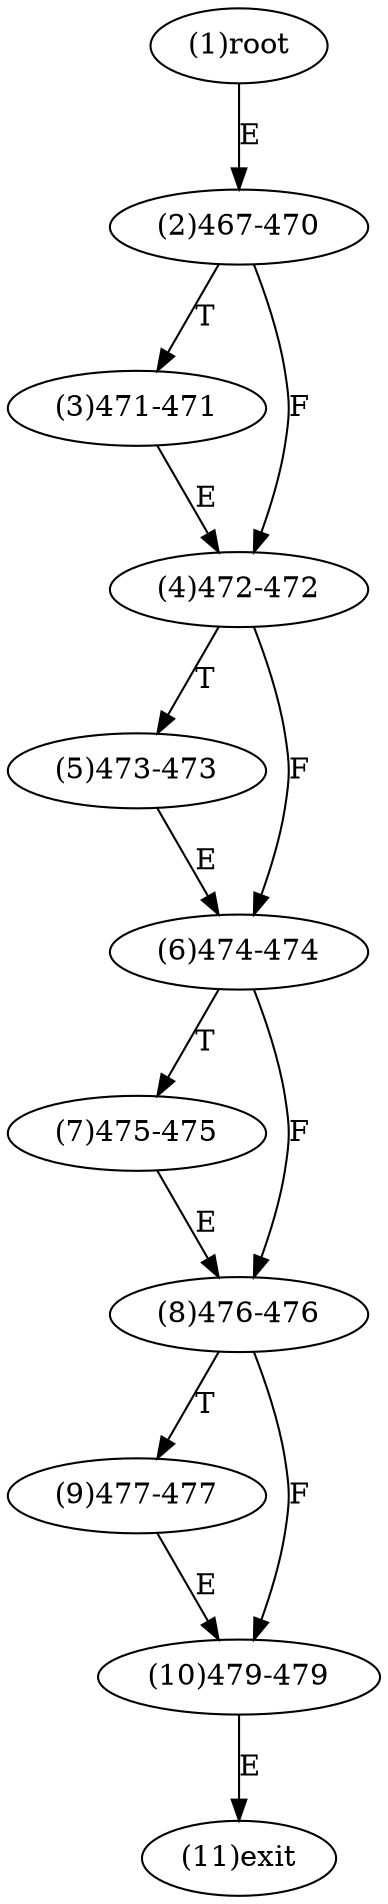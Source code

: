 digraph "" { 
1[ label="(1)root"];
2[ label="(2)467-470"];
3[ label="(3)471-471"];
4[ label="(4)472-472"];
5[ label="(5)473-473"];
6[ label="(6)474-474"];
7[ label="(7)475-475"];
8[ label="(8)476-476"];
9[ label="(9)477-477"];
10[ label="(10)479-479"];
11[ label="(11)exit"];
1->2[ label="E"];
2->4[ label="F"];
2->3[ label="T"];
3->4[ label="E"];
4->6[ label="F"];
4->5[ label="T"];
5->6[ label="E"];
6->8[ label="F"];
6->7[ label="T"];
7->8[ label="E"];
8->10[ label="F"];
8->9[ label="T"];
9->10[ label="E"];
10->11[ label="E"];
}